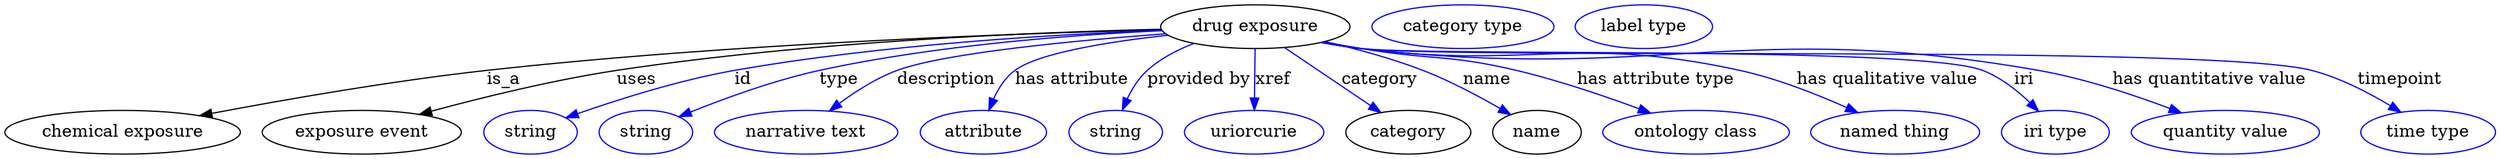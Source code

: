 digraph {
	graph [bb="0,0,2048.1,123"];
	node [label="\N"];
	"drug exposure"	[height=0.5,
		label="drug exposure",
		pos="1026.8,105",
		width=2.1665];
	"chemical exposure"	[height=0.5,
		pos="96.841,18",
		width=2.69];
	"drug exposure" -> "chemical exposure"	[label=is_a,
		lp="409.84,61.5",
		pos="e,160.14,31.67 949.39,102.45 830.15,99.449 594.58,91.061 395.84,69 318.45,60.41 230.66,45.05 170.32,33.613"];
	"exposure event"	[height=0.5,
		pos="293.84,18",
		width=2.2748];
	"drug exposure" -> "exposure event"	[label=uses,
		lp="519.34,61.5",
		pos="e,341.12,32.72 949.16,102.88 846.46,100.48 660.14,92.895 502.84,69 450.77,61.089 392.56,46.697 350.83,35.378"];
	id	[color=blue,
		height=0.5,
		label=string,
		pos="431.84,18",
		width=1.0652];
	"drug exposure" -> id	[color=blue,
		label=id,
		lp="606.84,61.5",
		pos="e,460.79,29.825 949.93,102.01 864.01,98.788 721.06,90.442 599.84,69 554.43,60.968 503.91,44.924 470.25,33.169",
		style=solid];
	type	[color=blue,
		height=0.5,
		label=string,
		pos="526.84,18",
		width=1.0652];
	"drug exposure" -> type	[color=blue,
		label=type,
		lp="684.84,61.5",
		pos="e,554.02,30.794 949.89,101.81 876.82,98.477 764.27,90.093 668.84,69 632.09,60.876 591.75,46.068 563.48,34.668",
		style=solid];
	description	[color=blue,
		height=0.5,
		label="narrative text",
		pos="658.84,18",
		width=2.0943];
	"drug exposure" -> description	[color=blue,
		label=description,
		lp="772.34,61.5",
		pos="e,677.52,35.594 952.89,99.276 879.03,93.835 771.01,83.712 731.84,69 715.21,62.752 698.7,51.943 685.61,41.97",
		style=solid];
	"has attribute"	[color=blue,
		height=0.5,
		label=attribute,
		pos="803.84,18",
		width=1.4443];
	"drug exposure" -> "has attribute"	[color=blue,
		label="has attribute",
		lp="875.84,61.5",
		pos="e,808.04,35.971 954.81,98.067 906.63,92.841 848.57,83.718 828.84,69 821.04,63.181 815.52,54.25 811.68,45.537",
		style=solid];
	"provided by"	[color=blue,
		height=0.5,
		label=string,
		pos="911.84,18",
		width=1.0652];
	"drug exposure" -> "provided by"	[color=blue,
		label="provided by",
		lp="980.34,61.5",
		pos="e,917.29,36.267 976.19,91.194 962.61,85.967 948.7,78.776 937.84,69 930.76,62.627 925.31,53.869 921.26,45.463",
		style=solid];
	xref	[color=blue,
		height=0.5,
		label=uriorcurie,
		pos="1025.8,18",
		width=1.5887];
	"drug exposure" -> xref	[color=blue,
		label=xref,
		lp="1041.3,61.5",
		pos="e,1026,36.175 1026.6,86.799 1026.5,75.163 1026.3,59.548 1026.2,46.237",
		style=solid];
	category	[height=0.5,
		pos="1152.8,18",
		width=1.4263];
	"drug exposure" -> category	[color=blue,
		label=category,
		lp="1129.3,61.5",
		pos="e,1130.2,34.27 1050.8,87.812 1071,74.205 1100,54.664 1121.9,39.881",
		style=solid];
	name	[height=0.5,
		pos="1258.8,18",
		width=1.011];
	"drug exposure" -> name	[color=blue,
		label=name,
		lp="1217.8,61.5",
		pos="e,1237.1,32.48 1084.2,92.704 1109.4,86.921 1139,78.975 1164.8,69 1186.9,60.492 1210.3,48.026 1228.3,37.671",
		style=solid];
	"has attribute type"	[color=blue,
		height=0.5,
		label="ontology class",
		pos="1389.8,18",
		width=2.1304];
	"drug exposure" -> "has attribute type"	[color=blue,
		label="has attribute type",
		lp="1356.8,61.5",
		pos="e,1352.4,33.817 1083.4,92.497 1093.5,90.567 1104,88.656 1113.8,87 1170.5,77.488 1185.9,82.251 1241.8,69 1276.3,60.822 1314.2,47.959 \
1343,37.327",
		style=solid];
	"has qualitative value"	[color=blue,
		height=0.5,
		label="named thing",
		pos="1553.8,18",
		width=1.9318];
	"drug exposure" -> "has qualitative value"	[color=blue,
		label="has qualitative value",
		lp="1547.3,61.5",
		pos="e,1523.1,34.166 1081.9,92.077 1092.5,90.12 1103.5,88.308 1113.8,87 1251.6,69.642 1290.1,98.635 1425.8,69 1456.3,62.349 1489,49.463 \
1513.7,38.439",
		style=solid];
	iri	[color=blue,
		height=0.5,
		label="iri type",
		pos="1685.8,18",
		width=1.2277];
	"drug exposure" -> iri	[color=blue,
		label=iri,
		lp="1659.8,61.5",
		pos="e,1671.9,35.335 1081.4,91.974 1092.1,90.001 1103.3,88.209 1113.8,87 1170.4,80.522 1572.7,89.316 1625.8,69 1640.5,63.392 1654.2,52.617 \
1664.8,42.501",
		style=solid];
	"has quantitative value"	[color=blue,
		height=0.5,
		label="quantity value",
		pos="1825.8,18",
		width=2.1484];
	"drug exposure" -> "has quantitative value"	[color=blue,
		label="has quantitative value",
		lp="1812.8,61.5",
		pos="e,1789.6,34.002 1081.4,91.949 1092.1,89.978 1103.3,88.193 1113.8,87 1360.4,59.117 1427.4,111.74 1671.8,69 1709.2,62.469 1749.9,48.937 \
1780.1,37.596",
		style=solid];
	timepoint	[color=blue,
		height=0.5,
		label="time type",
		pos="1992.8,18",
		width=1.5346];
	"drug exposure" -> timepoint	[color=blue,
		label=timepoint,
		lp="1969.8,61.5",
		pos="e,1970.4,34.492 1080.9,91.957 1091.8,89.958 1103.1,88.161 1113.8,87 1200.4,77.622 1812.6,90.663 1896.8,69 1919.8,63.104 1943.4,50.895 \
1961.5,40.018",
		style=solid];
	"named thing_category"	[color=blue,
		height=0.5,
		label="category type",
		pos="1197.8,105",
		width=2.0762];
	attribute_name	[color=blue,
		height=0.5,
		label="label type",
		pos="1346.8,105",
		width=1.5707];
}
